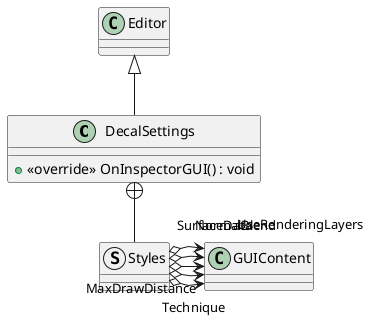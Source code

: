@startuml
class DecalSettings {
    + <<override>> OnInspectorGUI() : void
}
struct Styles {
}
Editor <|-- DecalSettings
DecalSettings +-- Styles
Styles o-> "Technique" GUIContent
Styles o-> "MaxDrawDistance" GUIContent
Styles o-> "UseRenderingLayers" GUIContent
Styles o-> "SurfaceData" GUIContent
Styles o-> "NormalBlend" GUIContent
@enduml
